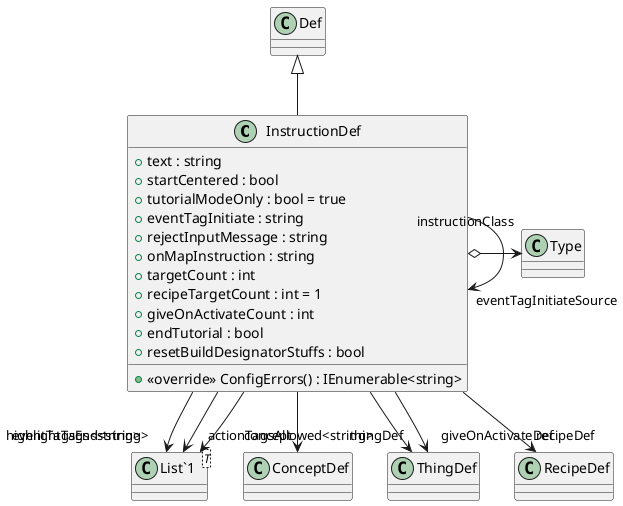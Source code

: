 @startuml
class InstructionDef {
    + text : string
    + startCentered : bool
    + tutorialModeOnly : bool = true
    + eventTagInitiate : string
    + rejectInputMessage : string
    + onMapInstruction : string
    + targetCount : int
    + recipeTargetCount : int = 1
    + giveOnActivateCount : int
    + endTutorial : bool
    + resetBuildDesignatorStuffs : bool
    + <<override>> ConfigErrors() : IEnumerable<string>
}
class "List`1"<T> {
}
Def <|-- InstructionDef
InstructionDef o-> "instructionClass" Type
InstructionDef --> "eventTagInitiateSource" InstructionDef
InstructionDef --> "eventTagsEnd<string>" "List`1"
InstructionDef --> "actionTagsAllowed<string>" "List`1"
InstructionDef --> "concept" ConceptDef
InstructionDef --> "highlightTags<string>" "List`1"
InstructionDef --> "thingDef" ThingDef
InstructionDef --> "recipeDef" RecipeDef
InstructionDef --> "giveOnActivateDef" ThingDef
@enduml
